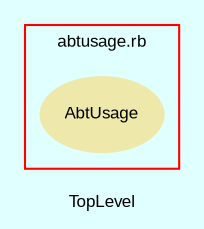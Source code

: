 digraph TopLevel {
    compound = true
    bgcolor = lightcyan1
    fontname = Arial
    fontsize = 8
    label = "TopLevel"
    node [
        fontname = Arial,
        fontsize = 8,
        color = black
    ]

    subgraph cluster_9 {
        fontname = Arial
        color = red
        label = "abtusage.rb"
        AbtUsage [
            fontcolor = black,
            URL = "classes/AbtUsage.html",
            shape = ellipse,
            color = palegoldenrod,
            style = filled,
            label = "AbtUsage"
        ]

    }

}

